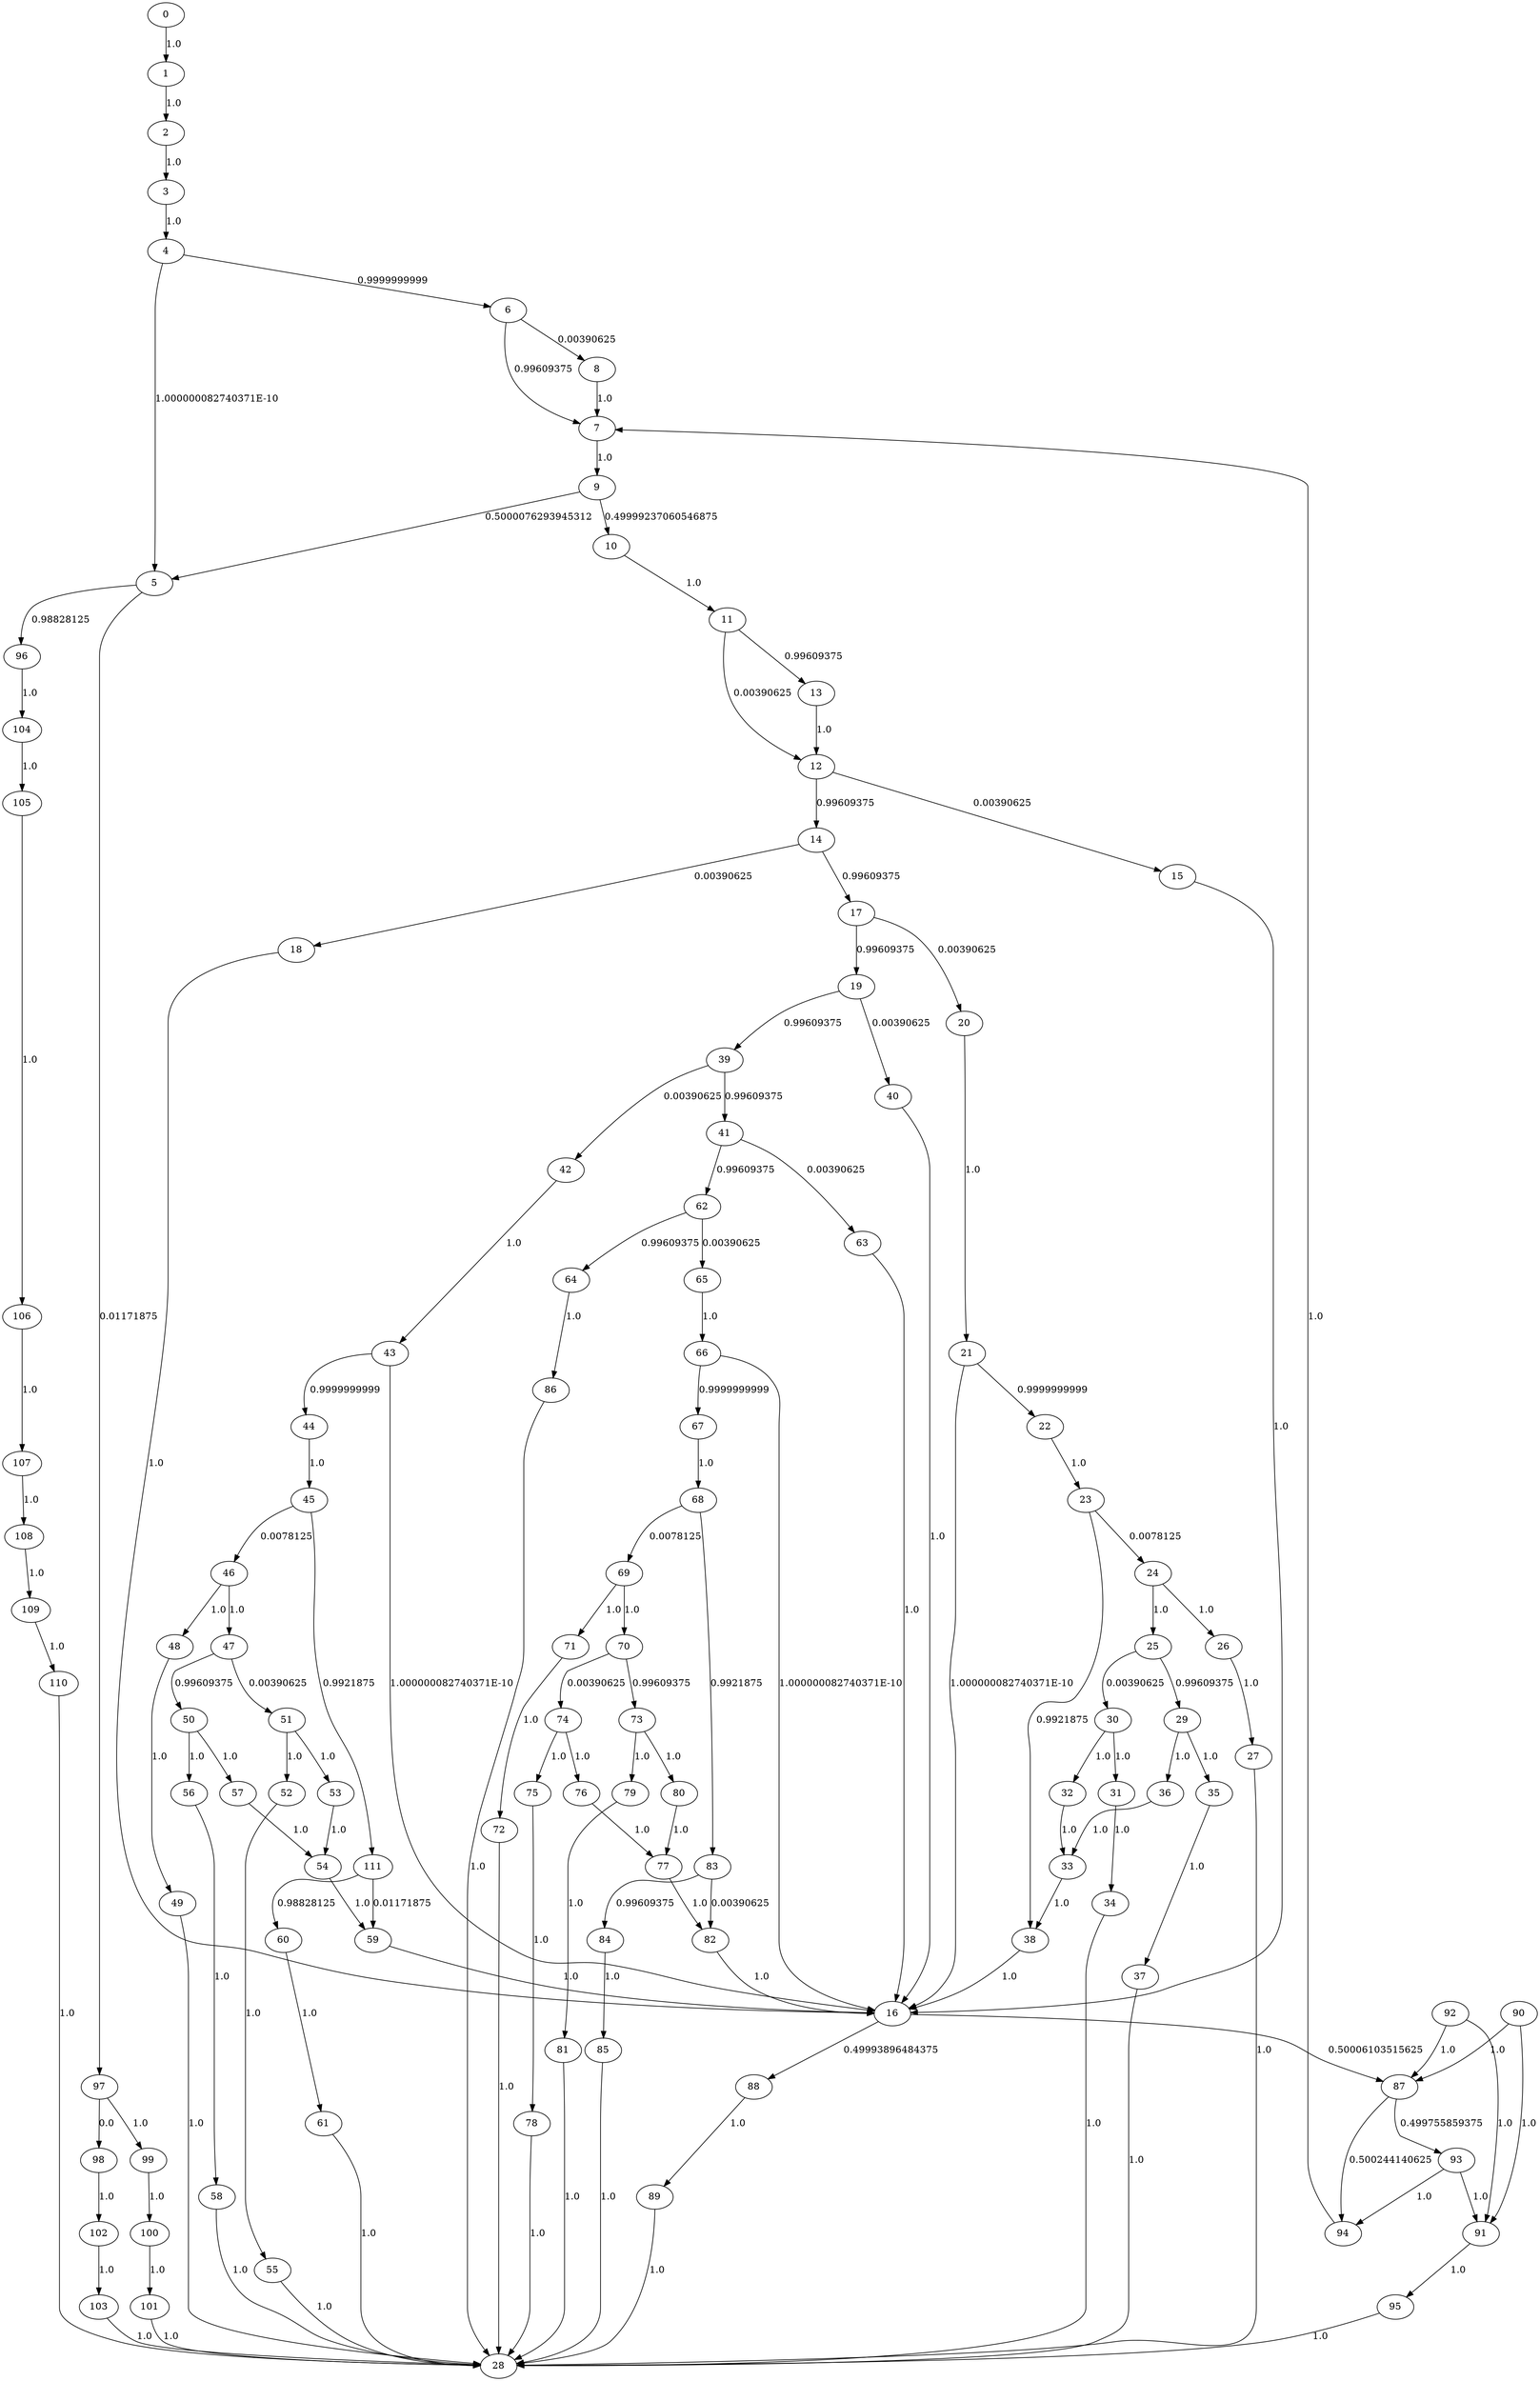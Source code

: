 digraph {
	0 -> 1[label= "1.0"];
	1 -> 2[label= "1.0"];
	2 -> 3[label= "1.0"];
	3 -> 4[label= "1.0"];
	4 -> 5[label= "1.000000082740371E-10"];
	4 -> 6[label= "0.9999999999"];
	6 -> 7[label= "0.99609375"];
	6 -> 8[label= "0.00390625"];
	8 -> 7[label= "1.0"];
	7 -> 9[label= "1.0"];
	9 -> 5[label= "0.5000076293945312"];
	9 -> 10[label= "0.49999237060546875"];
	10 -> 11[label= "1.0"];
	11 -> 12[label= "0.00390625"];
	11 -> 13[label= "0.99609375"];
	13 -> 12[label= "1.0"];
	12 -> 14[label= "0.99609375"];
	12 -> 15[label= "0.00390625"];
	15 -> 16[label= "1.0"];
	14 -> 17[label= "0.99609375"];
	14 -> 18[label= "0.00390625"];
	18 -> 16[label= "1.0"];
	17 -> 19[label= "0.99609375"];
	17 -> 20[label= "0.00390625"];
	20 -> 21[label= "1.0"];
	21 -> 16[label= "1.000000082740371E-10"];
	21 -> 22[label= "0.9999999999"];
	22 -> 23[label= "1.0"];
	24 -> 25[label= "1.0"];
	24 -> 26[label= "1.0"];
	26 -> 27[label= "1.0"];
	27 -> 28[label= "1.0"];
	25 -> 29[label= "0.99609375"];
	25 -> 30[label= "0.00390625"];
	30 -> 31[label= "1.0"];
	30 -> 32[label= "1.0"];
	32 -> 33[label= "1.0"];
	31 -> 34[label= "1.0"];
	34 -> 28[label= "1.0"];
	29 -> 35[label= "1.0"];
	29 -> 36[label= "1.0"];
	36 -> 33[label= "1.0"];
	35 -> 37[label= "1.0"];
	37 -> 28[label= "1.0"];
	33 -> 38[label= "1.0"];
	38 -> 16[label= "1.0"];
	19 -> 39[label= "0.99609375"];
	19 -> 40[label= "0.00390625"];
	40 -> 16[label= "1.0"];
	39 -> 41[label= "0.99609375"];
	39 -> 42[label= "0.00390625"];
	42 -> 43[label= "1.0"];
	43 -> 16[label= "1.000000082740371E-10"];
	43 -> 44[label= "0.9999999999"];
	44 -> 45[label= "1.0"];
	46 -> 47[label= "1.0"];
	46 -> 48[label= "1.0"];
	48 -> 49[label= "1.0"];
	49 -> 28[label= "1.0"];
	47 -> 50[label= "0.99609375"];
	47 -> 51[label= "0.00390625"];
	51 -> 52[label= "1.0"];
	51 -> 53[label= "1.0"];
	53 -> 54[label= "1.0"];
	52 -> 55[label= "1.0"];
	55 -> 28[label= "1.0"];
	50 -> 56[label= "1.0"];
	50 -> 57[label= "1.0"];
	57 -> 54[label= "1.0"];
	56 -> 58[label= "1.0"];
	58 -> 28[label= "1.0"];
	54 -> 59[label= "1.0"];
	60 -> 61[label= "1.0"];
	61 -> 28[label= "1.0"];
	59 -> 16[label= "1.0"];
	41 -> 62[label= "0.99609375"];
	41 -> 63[label= "0.00390625"];
	63 -> 16[label= "1.0"];
	62 -> 64[label= "0.99609375"];
	62 -> 65[label= "0.00390625"];
	65 -> 66[label= "1.0"];
	66 -> 16[label= "1.000000082740371E-10"];
	66 -> 67[label= "0.9999999999"];
	67 -> 68[label= "1.0"];
	69 -> 70[label= "1.0"];
	69 -> 71[label= "1.0"];
	71 -> 72[label= "1.0"];
	72 -> 28[label= "1.0"];
	70 -> 73[label= "0.99609375"];
	70 -> 74[label= "0.00390625"];
	74 -> 75[label= "1.0"];
	74 -> 76[label= "1.0"];
	76 -> 77[label= "1.0"];
	75 -> 78[label= "1.0"];
	78 -> 28[label= "1.0"];
	73 -> 79[label= "1.0"];
	73 -> 80[label= "1.0"];
	80 -> 77[label= "1.0"];
	79 -> 81[label= "1.0"];
	81 -> 28[label= "1.0"];
	77 -> 82[label= "1.0"];
	83 -> 82[label= "0.00390625"];
	83 -> 84[label= "0.99609375"];
	84 -> 85[label= "1.0"];
	85 -> 28[label= "1.0"];
	82 -> 16[label= "1.0"];
	64 -> 86[label= "1.0"];
	86 -> 28[label= "1.0"];
	16 -> 87[label= "0.50006103515625"];
	16 -> 88[label= "0.49993896484375"];
	88 -> 89[label= "1.0"];
	89 -> 28[label= "1.0"];
	90 -> 91[label= "1.0"];
	90 -> 87[label= "1.0"];
	92 -> 91[label= "1.0"];
	92 -> 87[label= "1.0"];
	93 -> 94[label= "1.0"];
	93 -> 91[label= "1.0"];
	91 -> 95[label= "1.0"];
	95 -> 28[label= "1.0"];
	94 -> 7[label= "1.0"];
	5 -> 96[label= "0.98828125"];
	5 -> 97[label= "0.01171875"];
	97 -> 98[label= "0.0"];
	97 -> 99[label= "1.0"];
	99 -> 100[label= "1.0"];
	100 -> 101[label= "1.0"];
	101 -> 28[label= "1.0"];
	98 -> 102[label= "1.0"];
	102 -> 103[label= "1.0"];
	103 -> 28[label= "1.0"];
	96 -> 104[label= "1.0"];
	104 -> 105[label= "1.0"];
	105 -> 106[label= "1.0"];
	106 -> 107[label= "1.0"];
	107 -> 108[label= "1.0"];
	108 -> 109[label= "1.0"];
	109 -> 110[label= "1.0"];
	110 -> 28[label= "1.0"];
	23 -> 38[label= "0.9921875"];
	23 -> 24[label= "0.0078125"];
	45 -> 111[label= "0.9921875"];
	45 -> 46[label= "0.0078125"];
	111 -> 59[label= "0.01171875"];
	111 -> 60[label= "0.98828125"];
	68 -> 83[label= "0.9921875"];
	68 -> 69[label= "0.0078125"];
	87 -> 94[label= "0.500244140625"];
	87 -> 93[label= "0.499755859375"];
}
